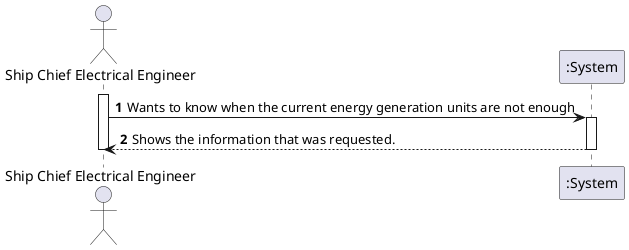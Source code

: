 @startuml

autonumber

actor "Ship Chief Electrical Engineer" as PS
participant ":System" as S
activate PS

PS -> S: Wants to know when the current energy generation units are not enough

activate S

S --> PS: Shows the information that was requested.
deactivate S
deactivate PS

@enduml
